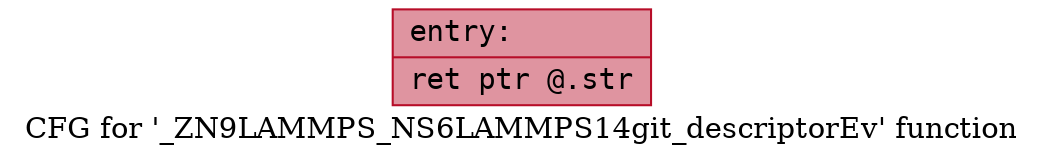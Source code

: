 digraph "CFG for '_ZN9LAMMPS_NS6LAMMPS14git_descriptorEv' function" {
	label="CFG for '_ZN9LAMMPS_NS6LAMMPS14git_descriptorEv' function";

	Node0x56529128e0e0 [shape=record,color="#b70d28ff", style=filled, fillcolor="#b70d2870" fontname="Courier",label="{entry:\l|  ret ptr @.str\l}"];
}

